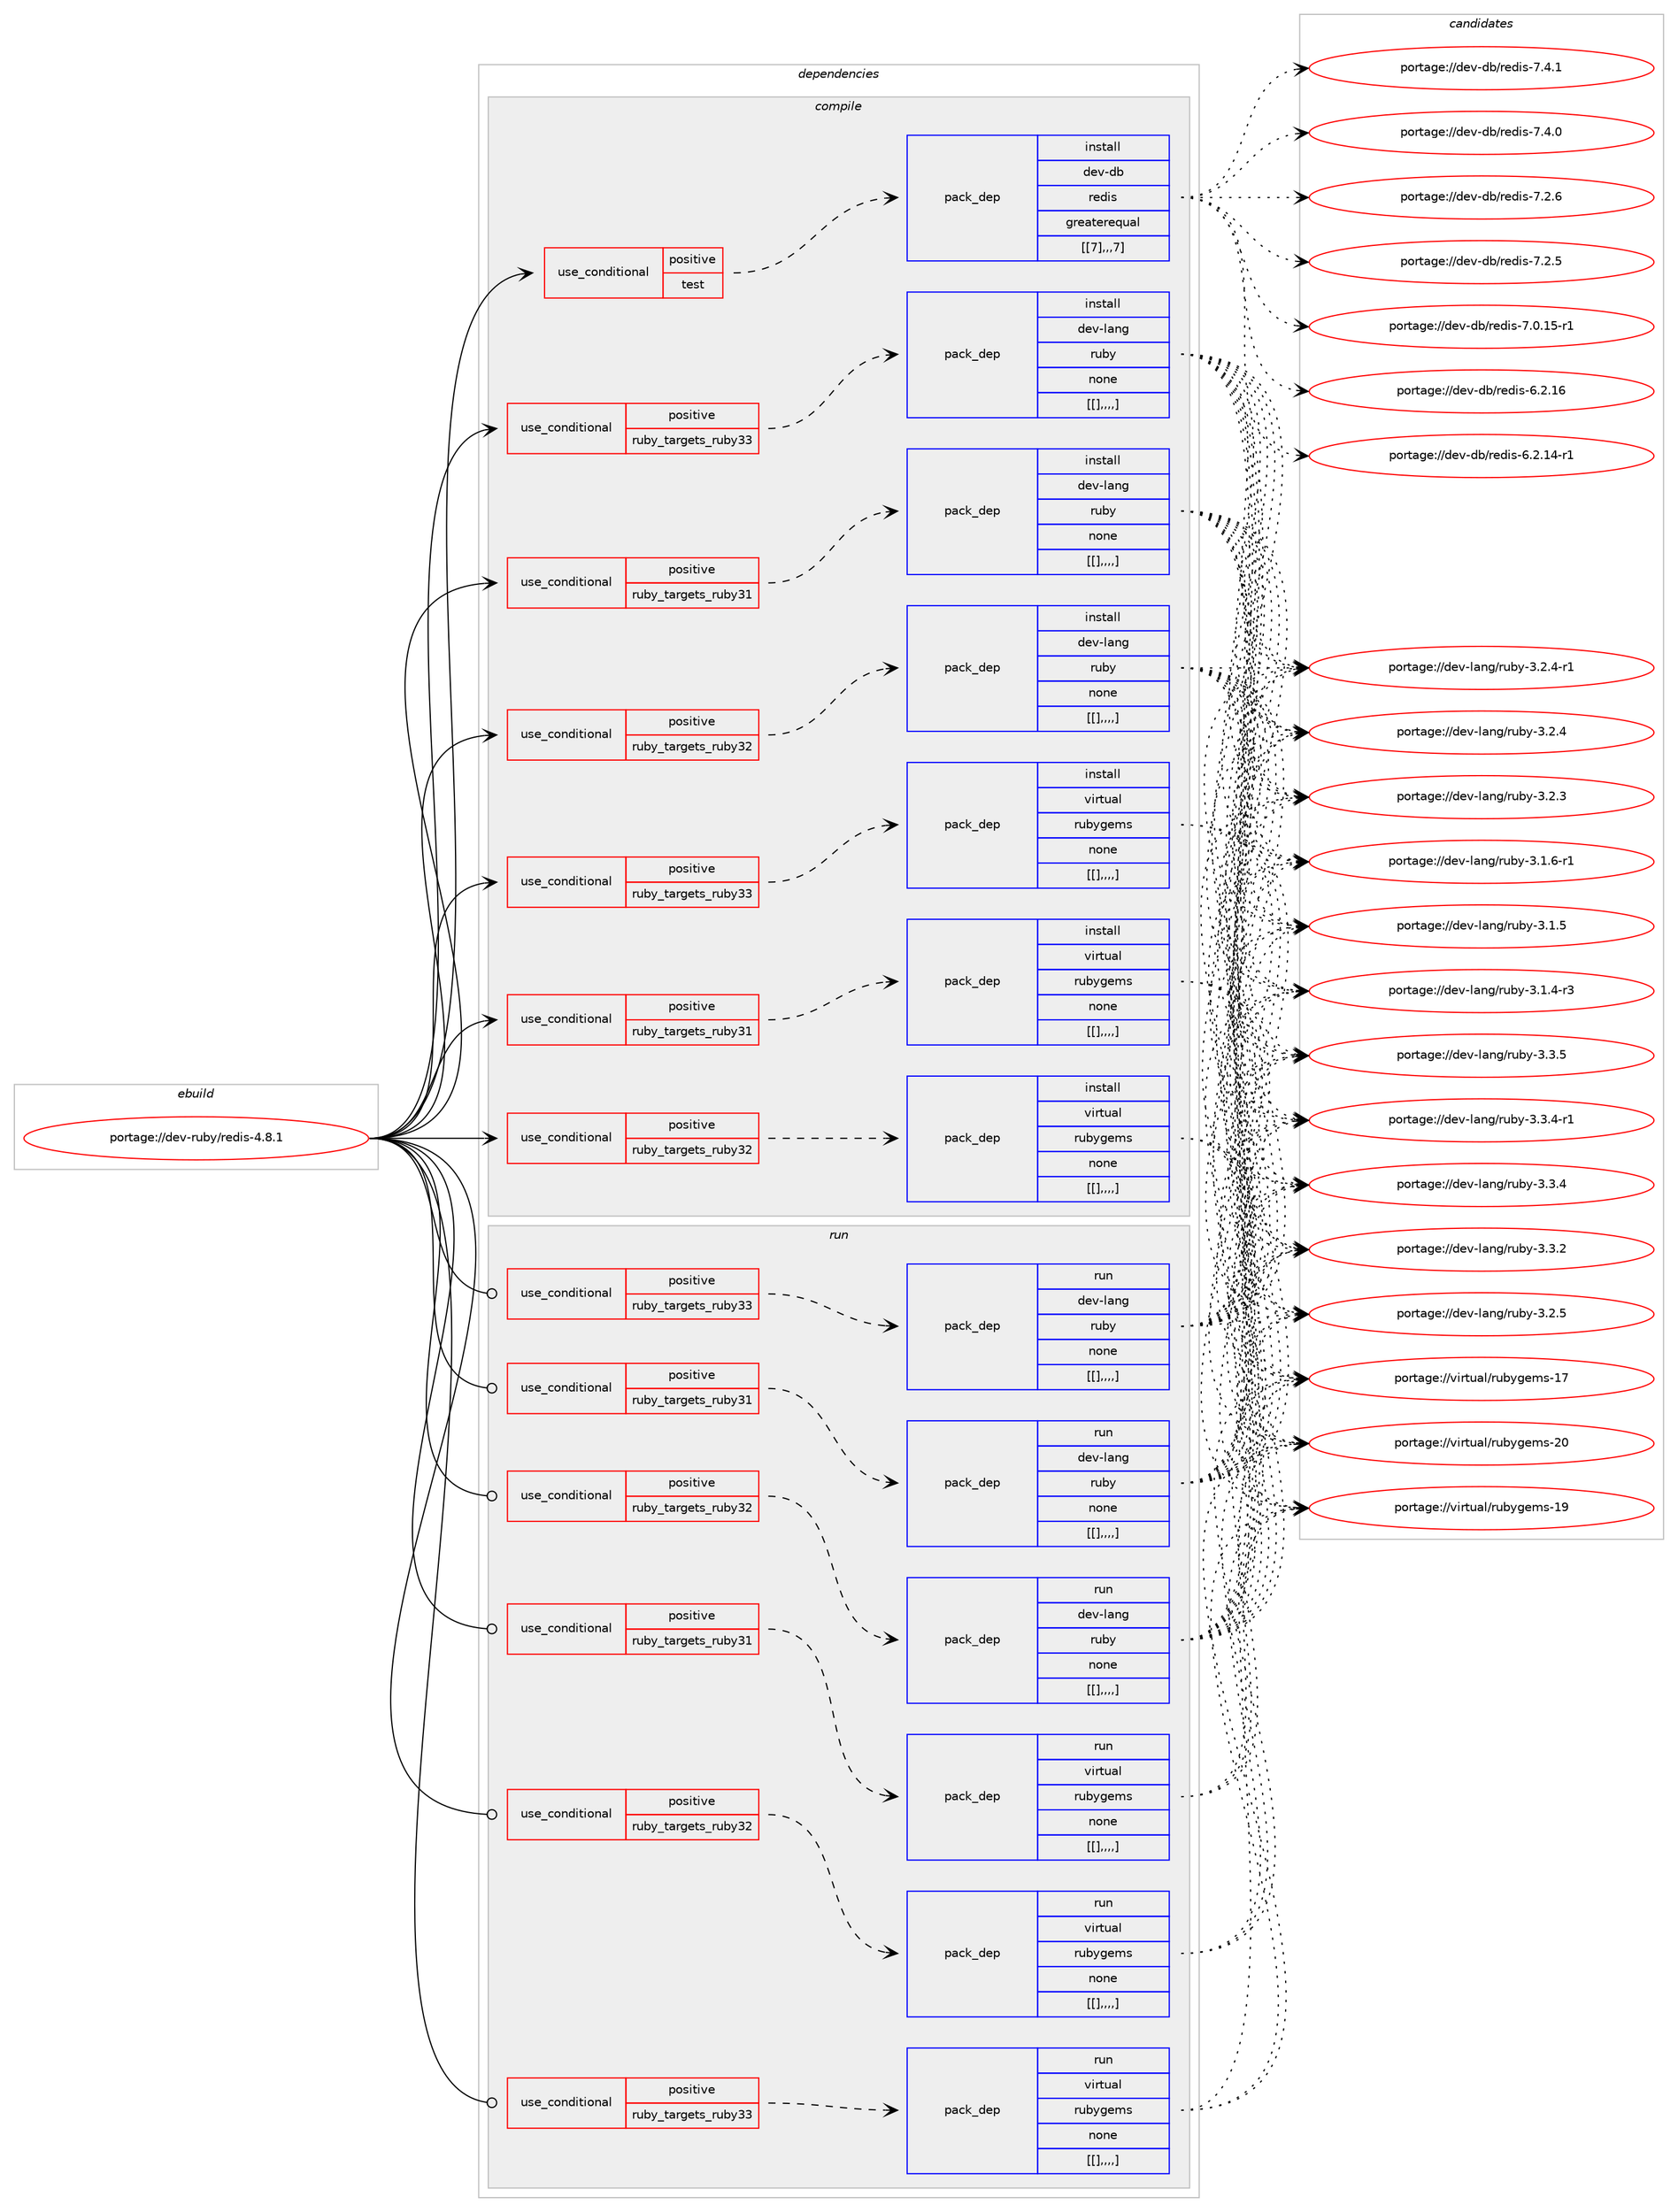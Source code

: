 digraph prolog {

# *************
# Graph options
# *************

newrank=true;
concentrate=true;
compound=true;
graph [rankdir=LR,fontname=Helvetica,fontsize=10,ranksep=1.5];#, ranksep=2.5, nodesep=0.2];
edge  [arrowhead=vee];
node  [fontname=Helvetica,fontsize=10];

# **********
# The ebuild
# **********

subgraph cluster_leftcol {
color=gray;
label=<<i>ebuild</i>>;
id [label="portage://dev-ruby/redis-4.8.1", color=red, width=4, href="../dev-ruby/redis-4.8.1.svg"];
}

# ****************
# The dependencies
# ****************

subgraph cluster_midcol {
color=gray;
label=<<i>dependencies</i>>;
subgraph cluster_compile {
fillcolor="#eeeeee";
style=filled;
label=<<i>compile</i>>;
subgraph cond58443 {
dependency209204 [label=<<TABLE BORDER="0" CELLBORDER="1" CELLSPACING="0" CELLPADDING="4"><TR><TD ROWSPAN="3" CELLPADDING="10">use_conditional</TD></TR><TR><TD>positive</TD></TR><TR><TD>ruby_targets_ruby31</TD></TR></TABLE>>, shape=none, color=red];
subgraph pack149254 {
dependency209220 [label=<<TABLE BORDER="0" CELLBORDER="1" CELLSPACING="0" CELLPADDING="4" WIDTH="220"><TR><TD ROWSPAN="6" CELLPADDING="30">pack_dep</TD></TR><TR><TD WIDTH="110">install</TD></TR><TR><TD>dev-lang</TD></TR><TR><TD>ruby</TD></TR><TR><TD>none</TD></TR><TR><TD>[[],,,,]</TD></TR></TABLE>>, shape=none, color=blue];
}
dependency209204:e -> dependency209220:w [weight=20,style="dashed",arrowhead="vee"];
}
id:e -> dependency209204:w [weight=20,style="solid",arrowhead="vee"];
subgraph cond58506 {
dependency209257 [label=<<TABLE BORDER="0" CELLBORDER="1" CELLSPACING="0" CELLPADDING="4"><TR><TD ROWSPAN="3" CELLPADDING="10">use_conditional</TD></TR><TR><TD>positive</TD></TR><TR><TD>ruby_targets_ruby31</TD></TR></TABLE>>, shape=none, color=red];
subgraph pack149286 {
dependency209284 [label=<<TABLE BORDER="0" CELLBORDER="1" CELLSPACING="0" CELLPADDING="4" WIDTH="220"><TR><TD ROWSPAN="6" CELLPADDING="30">pack_dep</TD></TR><TR><TD WIDTH="110">install</TD></TR><TR><TD>virtual</TD></TR><TR><TD>rubygems</TD></TR><TR><TD>none</TD></TR><TR><TD>[[],,,,]</TD></TR></TABLE>>, shape=none, color=blue];
}
dependency209257:e -> dependency209284:w [weight=20,style="dashed",arrowhead="vee"];
}
id:e -> dependency209257:w [weight=20,style="solid",arrowhead="vee"];
subgraph cond58538 {
dependency209292 [label=<<TABLE BORDER="0" CELLBORDER="1" CELLSPACING="0" CELLPADDING="4"><TR><TD ROWSPAN="3" CELLPADDING="10">use_conditional</TD></TR><TR><TD>positive</TD></TR><TR><TD>ruby_targets_ruby32</TD></TR></TABLE>>, shape=none, color=red];
subgraph pack149311 {
dependency209311 [label=<<TABLE BORDER="0" CELLBORDER="1" CELLSPACING="0" CELLPADDING="4" WIDTH="220"><TR><TD ROWSPAN="6" CELLPADDING="30">pack_dep</TD></TR><TR><TD WIDTH="110">install</TD></TR><TR><TD>dev-lang</TD></TR><TR><TD>ruby</TD></TR><TR><TD>none</TD></TR><TR><TD>[[],,,,]</TD></TR></TABLE>>, shape=none, color=blue];
}
dependency209292:e -> dependency209311:w [weight=20,style="dashed",arrowhead="vee"];
}
id:e -> dependency209292:w [weight=20,style="solid",arrowhead="vee"];
subgraph cond58549 {
dependency209329 [label=<<TABLE BORDER="0" CELLBORDER="1" CELLSPACING="0" CELLPADDING="4"><TR><TD ROWSPAN="3" CELLPADDING="10">use_conditional</TD></TR><TR><TD>positive</TD></TR><TR><TD>ruby_targets_ruby32</TD></TR></TABLE>>, shape=none, color=red];
subgraph pack149322 {
dependency209332 [label=<<TABLE BORDER="0" CELLBORDER="1" CELLSPACING="0" CELLPADDING="4" WIDTH="220"><TR><TD ROWSPAN="6" CELLPADDING="30">pack_dep</TD></TR><TR><TD WIDTH="110">install</TD></TR><TR><TD>virtual</TD></TR><TR><TD>rubygems</TD></TR><TR><TD>none</TD></TR><TR><TD>[[],,,,]</TD></TR></TABLE>>, shape=none, color=blue];
}
dependency209329:e -> dependency209332:w [weight=20,style="dashed",arrowhead="vee"];
}
id:e -> dependency209329:w [weight=20,style="solid",arrowhead="vee"];
subgraph cond58554 {
dependency209369 [label=<<TABLE BORDER="0" CELLBORDER="1" CELLSPACING="0" CELLPADDING="4"><TR><TD ROWSPAN="3" CELLPADDING="10">use_conditional</TD></TR><TR><TD>positive</TD></TR><TR><TD>ruby_targets_ruby33</TD></TR></TABLE>>, shape=none, color=red];
subgraph pack149363 {
dependency209407 [label=<<TABLE BORDER="0" CELLBORDER="1" CELLSPACING="0" CELLPADDING="4" WIDTH="220"><TR><TD ROWSPAN="6" CELLPADDING="30">pack_dep</TD></TR><TR><TD WIDTH="110">install</TD></TR><TR><TD>dev-lang</TD></TR><TR><TD>ruby</TD></TR><TR><TD>none</TD></TR><TR><TD>[[],,,,]</TD></TR></TABLE>>, shape=none, color=blue];
}
dependency209369:e -> dependency209407:w [weight=20,style="dashed",arrowhead="vee"];
}
id:e -> dependency209369:w [weight=20,style="solid",arrowhead="vee"];
subgraph cond58590 {
dependency209414 [label=<<TABLE BORDER="0" CELLBORDER="1" CELLSPACING="0" CELLPADDING="4"><TR><TD ROWSPAN="3" CELLPADDING="10">use_conditional</TD></TR><TR><TD>positive</TD></TR><TR><TD>ruby_targets_ruby33</TD></TR></TABLE>>, shape=none, color=red];
subgraph pack149379 {
dependency209430 [label=<<TABLE BORDER="0" CELLBORDER="1" CELLSPACING="0" CELLPADDING="4" WIDTH="220"><TR><TD ROWSPAN="6" CELLPADDING="30">pack_dep</TD></TR><TR><TD WIDTH="110">install</TD></TR><TR><TD>virtual</TD></TR><TR><TD>rubygems</TD></TR><TR><TD>none</TD></TR><TR><TD>[[],,,,]</TD></TR></TABLE>>, shape=none, color=blue];
}
dependency209414:e -> dependency209430:w [weight=20,style="dashed",arrowhead="vee"];
}
id:e -> dependency209414:w [weight=20,style="solid",arrowhead="vee"];
subgraph cond58602 {
dependency209435 [label=<<TABLE BORDER="0" CELLBORDER="1" CELLSPACING="0" CELLPADDING="4"><TR><TD ROWSPAN="3" CELLPADDING="10">use_conditional</TD></TR><TR><TD>positive</TD></TR><TR><TD>test</TD></TR></TABLE>>, shape=none, color=red];
subgraph pack149389 {
dependency209501 [label=<<TABLE BORDER="0" CELLBORDER="1" CELLSPACING="0" CELLPADDING="4" WIDTH="220"><TR><TD ROWSPAN="6" CELLPADDING="30">pack_dep</TD></TR><TR><TD WIDTH="110">install</TD></TR><TR><TD>dev-db</TD></TR><TR><TD>redis</TD></TR><TR><TD>greaterequal</TD></TR><TR><TD>[[7],,,7]</TD></TR></TABLE>>, shape=none, color=blue];
}
dependency209435:e -> dependency209501:w [weight=20,style="dashed",arrowhead="vee"];
}
id:e -> dependency209435:w [weight=20,style="solid",arrowhead="vee"];
}
subgraph cluster_compileandrun {
fillcolor="#eeeeee";
style=filled;
label=<<i>compile and run</i>>;
}
subgraph cluster_run {
fillcolor="#eeeeee";
style=filled;
label=<<i>run</i>>;
subgraph cond58653 {
dependency209551 [label=<<TABLE BORDER="0" CELLBORDER="1" CELLSPACING="0" CELLPADDING="4"><TR><TD ROWSPAN="3" CELLPADDING="10">use_conditional</TD></TR><TR><TD>positive</TD></TR><TR><TD>ruby_targets_ruby31</TD></TR></TABLE>>, shape=none, color=red];
subgraph pack149440 {
dependency209565 [label=<<TABLE BORDER="0" CELLBORDER="1" CELLSPACING="0" CELLPADDING="4" WIDTH="220"><TR><TD ROWSPAN="6" CELLPADDING="30">pack_dep</TD></TR><TR><TD WIDTH="110">run</TD></TR><TR><TD>dev-lang</TD></TR><TR><TD>ruby</TD></TR><TR><TD>none</TD></TR><TR><TD>[[],,,,]</TD></TR></TABLE>>, shape=none, color=blue];
}
dependency209551:e -> dependency209565:w [weight=20,style="dashed",arrowhead="vee"];
}
id:e -> dependency209551:w [weight=20,style="solid",arrowhead="odot"];
subgraph cond58699 {
dependency209635 [label=<<TABLE BORDER="0" CELLBORDER="1" CELLSPACING="0" CELLPADDING="4"><TR><TD ROWSPAN="3" CELLPADDING="10">use_conditional</TD></TR><TR><TD>positive</TD></TR><TR><TD>ruby_targets_ruby31</TD></TR></TABLE>>, shape=none, color=red];
subgraph pack149481 {
dependency209638 [label=<<TABLE BORDER="0" CELLBORDER="1" CELLSPACING="0" CELLPADDING="4" WIDTH="220"><TR><TD ROWSPAN="6" CELLPADDING="30">pack_dep</TD></TR><TR><TD WIDTH="110">run</TD></TR><TR><TD>virtual</TD></TR><TR><TD>rubygems</TD></TR><TR><TD>none</TD></TR><TR><TD>[[],,,,]</TD></TR></TABLE>>, shape=none, color=blue];
}
dependency209635:e -> dependency209638:w [weight=20,style="dashed",arrowhead="vee"];
}
id:e -> dependency209635:w [weight=20,style="solid",arrowhead="odot"];
subgraph cond58703 {
dependency209642 [label=<<TABLE BORDER="0" CELLBORDER="1" CELLSPACING="0" CELLPADDING="4"><TR><TD ROWSPAN="3" CELLPADDING="10">use_conditional</TD></TR><TR><TD>positive</TD></TR><TR><TD>ruby_targets_ruby32</TD></TR></TABLE>>, shape=none, color=red];
subgraph pack149499 {
dependency209665 [label=<<TABLE BORDER="0" CELLBORDER="1" CELLSPACING="0" CELLPADDING="4" WIDTH="220"><TR><TD ROWSPAN="6" CELLPADDING="30">pack_dep</TD></TR><TR><TD WIDTH="110">run</TD></TR><TR><TD>dev-lang</TD></TR><TR><TD>ruby</TD></TR><TR><TD>none</TD></TR><TR><TD>[[],,,,]</TD></TR></TABLE>>, shape=none, color=blue];
}
dependency209642:e -> dependency209665:w [weight=20,style="dashed",arrowhead="vee"];
}
id:e -> dependency209642:w [weight=20,style="solid",arrowhead="odot"];
subgraph cond58723 {
dependency209681 [label=<<TABLE BORDER="0" CELLBORDER="1" CELLSPACING="0" CELLPADDING="4"><TR><TD ROWSPAN="3" CELLPADDING="10">use_conditional</TD></TR><TR><TD>positive</TD></TR><TR><TD>ruby_targets_ruby32</TD></TR></TABLE>>, shape=none, color=red];
subgraph pack149524 {
dependency209721 [label=<<TABLE BORDER="0" CELLBORDER="1" CELLSPACING="0" CELLPADDING="4" WIDTH="220"><TR><TD ROWSPAN="6" CELLPADDING="30">pack_dep</TD></TR><TR><TD WIDTH="110">run</TD></TR><TR><TD>virtual</TD></TR><TR><TD>rubygems</TD></TR><TR><TD>none</TD></TR><TR><TD>[[],,,,]</TD></TR></TABLE>>, shape=none, color=blue];
}
dependency209681:e -> dependency209721:w [weight=20,style="dashed",arrowhead="vee"];
}
id:e -> dependency209681:w [weight=20,style="solid",arrowhead="odot"];
subgraph cond58751 {
dependency209758 [label=<<TABLE BORDER="0" CELLBORDER="1" CELLSPACING="0" CELLPADDING="4"><TR><TD ROWSPAN="3" CELLPADDING="10">use_conditional</TD></TR><TR><TD>positive</TD></TR><TR><TD>ruby_targets_ruby33</TD></TR></TABLE>>, shape=none, color=red];
subgraph pack149556 {
dependency209778 [label=<<TABLE BORDER="0" CELLBORDER="1" CELLSPACING="0" CELLPADDING="4" WIDTH="220"><TR><TD ROWSPAN="6" CELLPADDING="30">pack_dep</TD></TR><TR><TD WIDTH="110">run</TD></TR><TR><TD>dev-lang</TD></TR><TR><TD>ruby</TD></TR><TR><TD>none</TD></TR><TR><TD>[[],,,,]</TD></TR></TABLE>>, shape=none, color=blue];
}
dependency209758:e -> dependency209778:w [weight=20,style="dashed",arrowhead="vee"];
}
id:e -> dependency209758:w [weight=20,style="solid",arrowhead="odot"];
subgraph cond58773 {
dependency209800 [label=<<TABLE BORDER="0" CELLBORDER="1" CELLSPACING="0" CELLPADDING="4"><TR><TD ROWSPAN="3" CELLPADDING="10">use_conditional</TD></TR><TR><TD>positive</TD></TR><TR><TD>ruby_targets_ruby33</TD></TR></TABLE>>, shape=none, color=red];
subgraph pack149573 {
dependency209804 [label=<<TABLE BORDER="0" CELLBORDER="1" CELLSPACING="0" CELLPADDING="4" WIDTH="220"><TR><TD ROWSPAN="6" CELLPADDING="30">pack_dep</TD></TR><TR><TD WIDTH="110">run</TD></TR><TR><TD>virtual</TD></TR><TR><TD>rubygems</TD></TR><TR><TD>none</TD></TR><TR><TD>[[],,,,]</TD></TR></TABLE>>, shape=none, color=blue];
}
dependency209800:e -> dependency209804:w [weight=20,style="dashed",arrowhead="vee"];
}
id:e -> dependency209800:w [weight=20,style="solid",arrowhead="odot"];
}
}

# **************
# The candidates
# **************

subgraph cluster_choices {
rank=same;
color=gray;
label=<<i>candidates</i>>;

subgraph choice149080 {
color=black;
nodesep=1;
choice10010111845108971101034711411798121455146514653 [label="portage://dev-lang/ruby-3.3.5", color=red, width=4,href="../dev-lang/ruby-3.3.5.svg"];
choice100101118451089711010347114117981214551465146524511449 [label="portage://dev-lang/ruby-3.3.4-r1", color=red, width=4,href="../dev-lang/ruby-3.3.4-r1.svg"];
choice10010111845108971101034711411798121455146514652 [label="portage://dev-lang/ruby-3.3.4", color=red, width=4,href="../dev-lang/ruby-3.3.4.svg"];
choice10010111845108971101034711411798121455146514650 [label="portage://dev-lang/ruby-3.3.2", color=red, width=4,href="../dev-lang/ruby-3.3.2.svg"];
choice10010111845108971101034711411798121455146504653 [label="portage://dev-lang/ruby-3.2.5", color=red, width=4,href="../dev-lang/ruby-3.2.5.svg"];
choice100101118451089711010347114117981214551465046524511449 [label="portage://dev-lang/ruby-3.2.4-r1", color=red, width=4,href="../dev-lang/ruby-3.2.4-r1.svg"];
choice10010111845108971101034711411798121455146504652 [label="portage://dev-lang/ruby-3.2.4", color=red, width=4,href="../dev-lang/ruby-3.2.4.svg"];
choice10010111845108971101034711411798121455146504651 [label="portage://dev-lang/ruby-3.2.3", color=red, width=4,href="../dev-lang/ruby-3.2.3.svg"];
choice100101118451089711010347114117981214551464946544511449 [label="portage://dev-lang/ruby-3.1.6-r1", color=red, width=4,href="../dev-lang/ruby-3.1.6-r1.svg"];
choice10010111845108971101034711411798121455146494653 [label="portage://dev-lang/ruby-3.1.5", color=red, width=4,href="../dev-lang/ruby-3.1.5.svg"];
choice100101118451089711010347114117981214551464946524511451 [label="portage://dev-lang/ruby-3.1.4-r3", color=red, width=4,href="../dev-lang/ruby-3.1.4-r3.svg"];
dependency209220:e -> choice10010111845108971101034711411798121455146514653:w [style=dotted,weight="100"];
dependency209220:e -> choice100101118451089711010347114117981214551465146524511449:w [style=dotted,weight="100"];
dependency209220:e -> choice10010111845108971101034711411798121455146514652:w [style=dotted,weight="100"];
dependency209220:e -> choice10010111845108971101034711411798121455146514650:w [style=dotted,weight="100"];
dependency209220:e -> choice10010111845108971101034711411798121455146504653:w [style=dotted,weight="100"];
dependency209220:e -> choice100101118451089711010347114117981214551465046524511449:w [style=dotted,weight="100"];
dependency209220:e -> choice10010111845108971101034711411798121455146504652:w [style=dotted,weight="100"];
dependency209220:e -> choice10010111845108971101034711411798121455146504651:w [style=dotted,weight="100"];
dependency209220:e -> choice100101118451089711010347114117981214551464946544511449:w [style=dotted,weight="100"];
dependency209220:e -> choice10010111845108971101034711411798121455146494653:w [style=dotted,weight="100"];
dependency209220:e -> choice100101118451089711010347114117981214551464946524511451:w [style=dotted,weight="100"];
}
subgraph choice149121 {
color=black;
nodesep=1;
choice118105114116117971084711411798121103101109115455048 [label="portage://virtual/rubygems-20", color=red, width=4,href="../virtual/rubygems-20.svg"];
choice118105114116117971084711411798121103101109115454957 [label="portage://virtual/rubygems-19", color=red, width=4,href="../virtual/rubygems-19.svg"];
choice118105114116117971084711411798121103101109115454955 [label="portage://virtual/rubygems-17", color=red, width=4,href="../virtual/rubygems-17.svg"];
dependency209284:e -> choice118105114116117971084711411798121103101109115455048:w [style=dotted,weight="100"];
dependency209284:e -> choice118105114116117971084711411798121103101109115454957:w [style=dotted,weight="100"];
dependency209284:e -> choice118105114116117971084711411798121103101109115454955:w [style=dotted,weight="100"];
}
subgraph choice149132 {
color=black;
nodesep=1;
choice10010111845108971101034711411798121455146514653 [label="portage://dev-lang/ruby-3.3.5", color=red, width=4,href="../dev-lang/ruby-3.3.5.svg"];
choice100101118451089711010347114117981214551465146524511449 [label="portage://dev-lang/ruby-3.3.4-r1", color=red, width=4,href="../dev-lang/ruby-3.3.4-r1.svg"];
choice10010111845108971101034711411798121455146514652 [label="portage://dev-lang/ruby-3.3.4", color=red, width=4,href="../dev-lang/ruby-3.3.4.svg"];
choice10010111845108971101034711411798121455146514650 [label="portage://dev-lang/ruby-3.3.2", color=red, width=4,href="../dev-lang/ruby-3.3.2.svg"];
choice10010111845108971101034711411798121455146504653 [label="portage://dev-lang/ruby-3.2.5", color=red, width=4,href="../dev-lang/ruby-3.2.5.svg"];
choice100101118451089711010347114117981214551465046524511449 [label="portage://dev-lang/ruby-3.2.4-r1", color=red, width=4,href="../dev-lang/ruby-3.2.4-r1.svg"];
choice10010111845108971101034711411798121455146504652 [label="portage://dev-lang/ruby-3.2.4", color=red, width=4,href="../dev-lang/ruby-3.2.4.svg"];
choice10010111845108971101034711411798121455146504651 [label="portage://dev-lang/ruby-3.2.3", color=red, width=4,href="../dev-lang/ruby-3.2.3.svg"];
choice100101118451089711010347114117981214551464946544511449 [label="portage://dev-lang/ruby-3.1.6-r1", color=red, width=4,href="../dev-lang/ruby-3.1.6-r1.svg"];
choice10010111845108971101034711411798121455146494653 [label="portage://dev-lang/ruby-3.1.5", color=red, width=4,href="../dev-lang/ruby-3.1.5.svg"];
choice100101118451089711010347114117981214551464946524511451 [label="portage://dev-lang/ruby-3.1.4-r3", color=red, width=4,href="../dev-lang/ruby-3.1.4-r3.svg"];
dependency209311:e -> choice10010111845108971101034711411798121455146514653:w [style=dotted,weight="100"];
dependency209311:e -> choice100101118451089711010347114117981214551465146524511449:w [style=dotted,weight="100"];
dependency209311:e -> choice10010111845108971101034711411798121455146514652:w [style=dotted,weight="100"];
dependency209311:e -> choice10010111845108971101034711411798121455146514650:w [style=dotted,weight="100"];
dependency209311:e -> choice10010111845108971101034711411798121455146504653:w [style=dotted,weight="100"];
dependency209311:e -> choice100101118451089711010347114117981214551465046524511449:w [style=dotted,weight="100"];
dependency209311:e -> choice10010111845108971101034711411798121455146504652:w [style=dotted,weight="100"];
dependency209311:e -> choice10010111845108971101034711411798121455146504651:w [style=dotted,weight="100"];
dependency209311:e -> choice100101118451089711010347114117981214551464946544511449:w [style=dotted,weight="100"];
dependency209311:e -> choice10010111845108971101034711411798121455146494653:w [style=dotted,weight="100"];
dependency209311:e -> choice100101118451089711010347114117981214551464946524511451:w [style=dotted,weight="100"];
}
subgraph choice149152 {
color=black;
nodesep=1;
choice118105114116117971084711411798121103101109115455048 [label="portage://virtual/rubygems-20", color=red, width=4,href="../virtual/rubygems-20.svg"];
choice118105114116117971084711411798121103101109115454957 [label="portage://virtual/rubygems-19", color=red, width=4,href="../virtual/rubygems-19.svg"];
choice118105114116117971084711411798121103101109115454955 [label="portage://virtual/rubygems-17", color=red, width=4,href="../virtual/rubygems-17.svg"];
dependency209332:e -> choice118105114116117971084711411798121103101109115455048:w [style=dotted,weight="100"];
dependency209332:e -> choice118105114116117971084711411798121103101109115454957:w [style=dotted,weight="100"];
dependency209332:e -> choice118105114116117971084711411798121103101109115454955:w [style=dotted,weight="100"];
}
subgraph choice149165 {
color=black;
nodesep=1;
choice10010111845108971101034711411798121455146514653 [label="portage://dev-lang/ruby-3.3.5", color=red, width=4,href="../dev-lang/ruby-3.3.5.svg"];
choice100101118451089711010347114117981214551465146524511449 [label="portage://dev-lang/ruby-3.3.4-r1", color=red, width=4,href="../dev-lang/ruby-3.3.4-r1.svg"];
choice10010111845108971101034711411798121455146514652 [label="portage://dev-lang/ruby-3.3.4", color=red, width=4,href="../dev-lang/ruby-3.3.4.svg"];
choice10010111845108971101034711411798121455146514650 [label="portage://dev-lang/ruby-3.3.2", color=red, width=4,href="../dev-lang/ruby-3.3.2.svg"];
choice10010111845108971101034711411798121455146504653 [label="portage://dev-lang/ruby-3.2.5", color=red, width=4,href="../dev-lang/ruby-3.2.5.svg"];
choice100101118451089711010347114117981214551465046524511449 [label="portage://dev-lang/ruby-3.2.4-r1", color=red, width=4,href="../dev-lang/ruby-3.2.4-r1.svg"];
choice10010111845108971101034711411798121455146504652 [label="portage://dev-lang/ruby-3.2.4", color=red, width=4,href="../dev-lang/ruby-3.2.4.svg"];
choice10010111845108971101034711411798121455146504651 [label="portage://dev-lang/ruby-3.2.3", color=red, width=4,href="../dev-lang/ruby-3.2.3.svg"];
choice100101118451089711010347114117981214551464946544511449 [label="portage://dev-lang/ruby-3.1.6-r1", color=red, width=4,href="../dev-lang/ruby-3.1.6-r1.svg"];
choice10010111845108971101034711411798121455146494653 [label="portage://dev-lang/ruby-3.1.5", color=red, width=4,href="../dev-lang/ruby-3.1.5.svg"];
choice100101118451089711010347114117981214551464946524511451 [label="portage://dev-lang/ruby-3.1.4-r3", color=red, width=4,href="../dev-lang/ruby-3.1.4-r3.svg"];
dependency209407:e -> choice10010111845108971101034711411798121455146514653:w [style=dotted,weight="100"];
dependency209407:e -> choice100101118451089711010347114117981214551465146524511449:w [style=dotted,weight="100"];
dependency209407:e -> choice10010111845108971101034711411798121455146514652:w [style=dotted,weight="100"];
dependency209407:e -> choice10010111845108971101034711411798121455146514650:w [style=dotted,weight="100"];
dependency209407:e -> choice10010111845108971101034711411798121455146504653:w [style=dotted,weight="100"];
dependency209407:e -> choice100101118451089711010347114117981214551465046524511449:w [style=dotted,weight="100"];
dependency209407:e -> choice10010111845108971101034711411798121455146504652:w [style=dotted,weight="100"];
dependency209407:e -> choice10010111845108971101034711411798121455146504651:w [style=dotted,weight="100"];
dependency209407:e -> choice100101118451089711010347114117981214551464946544511449:w [style=dotted,weight="100"];
dependency209407:e -> choice10010111845108971101034711411798121455146494653:w [style=dotted,weight="100"];
dependency209407:e -> choice100101118451089711010347114117981214551464946524511451:w [style=dotted,weight="100"];
}
subgraph choice149179 {
color=black;
nodesep=1;
choice118105114116117971084711411798121103101109115455048 [label="portage://virtual/rubygems-20", color=red, width=4,href="../virtual/rubygems-20.svg"];
choice118105114116117971084711411798121103101109115454957 [label="portage://virtual/rubygems-19", color=red, width=4,href="../virtual/rubygems-19.svg"];
choice118105114116117971084711411798121103101109115454955 [label="portage://virtual/rubygems-17", color=red, width=4,href="../virtual/rubygems-17.svg"];
dependency209430:e -> choice118105114116117971084711411798121103101109115455048:w [style=dotted,weight="100"];
dependency209430:e -> choice118105114116117971084711411798121103101109115454957:w [style=dotted,weight="100"];
dependency209430:e -> choice118105114116117971084711411798121103101109115454955:w [style=dotted,weight="100"];
}
subgraph choice149222 {
color=black;
nodesep=1;
choice100101118451009847114101100105115455546524649 [label="portage://dev-db/redis-7.4.1", color=red, width=4,href="../dev-db/redis-7.4.1.svg"];
choice100101118451009847114101100105115455546524648 [label="portage://dev-db/redis-7.4.0", color=red, width=4,href="../dev-db/redis-7.4.0.svg"];
choice100101118451009847114101100105115455546504654 [label="portage://dev-db/redis-7.2.6", color=red, width=4,href="../dev-db/redis-7.2.6.svg"];
choice100101118451009847114101100105115455546504653 [label="portage://dev-db/redis-7.2.5", color=red, width=4,href="../dev-db/redis-7.2.5.svg"];
choice100101118451009847114101100105115455546484649534511449 [label="portage://dev-db/redis-7.0.15-r1", color=red, width=4,href="../dev-db/redis-7.0.15-r1.svg"];
choice10010111845100984711410110010511545544650464954 [label="portage://dev-db/redis-6.2.16", color=red, width=4,href="../dev-db/redis-6.2.16.svg"];
choice100101118451009847114101100105115455446504649524511449 [label="portage://dev-db/redis-6.2.14-r1", color=red, width=4,href="../dev-db/redis-6.2.14-r1.svg"];
dependency209501:e -> choice100101118451009847114101100105115455546524649:w [style=dotted,weight="100"];
dependency209501:e -> choice100101118451009847114101100105115455546524648:w [style=dotted,weight="100"];
dependency209501:e -> choice100101118451009847114101100105115455546504654:w [style=dotted,weight="100"];
dependency209501:e -> choice100101118451009847114101100105115455546504653:w [style=dotted,weight="100"];
dependency209501:e -> choice100101118451009847114101100105115455546484649534511449:w [style=dotted,weight="100"];
dependency209501:e -> choice10010111845100984711410110010511545544650464954:w [style=dotted,weight="100"];
dependency209501:e -> choice100101118451009847114101100105115455446504649524511449:w [style=dotted,weight="100"];
}
subgraph choice149274 {
color=black;
nodesep=1;
choice10010111845108971101034711411798121455146514653 [label="portage://dev-lang/ruby-3.3.5", color=red, width=4,href="../dev-lang/ruby-3.3.5.svg"];
choice100101118451089711010347114117981214551465146524511449 [label="portage://dev-lang/ruby-3.3.4-r1", color=red, width=4,href="../dev-lang/ruby-3.3.4-r1.svg"];
choice10010111845108971101034711411798121455146514652 [label="portage://dev-lang/ruby-3.3.4", color=red, width=4,href="../dev-lang/ruby-3.3.4.svg"];
choice10010111845108971101034711411798121455146514650 [label="portage://dev-lang/ruby-3.3.2", color=red, width=4,href="../dev-lang/ruby-3.3.2.svg"];
choice10010111845108971101034711411798121455146504653 [label="portage://dev-lang/ruby-3.2.5", color=red, width=4,href="../dev-lang/ruby-3.2.5.svg"];
choice100101118451089711010347114117981214551465046524511449 [label="portage://dev-lang/ruby-3.2.4-r1", color=red, width=4,href="../dev-lang/ruby-3.2.4-r1.svg"];
choice10010111845108971101034711411798121455146504652 [label="portage://dev-lang/ruby-3.2.4", color=red, width=4,href="../dev-lang/ruby-3.2.4.svg"];
choice10010111845108971101034711411798121455146504651 [label="portage://dev-lang/ruby-3.2.3", color=red, width=4,href="../dev-lang/ruby-3.2.3.svg"];
choice100101118451089711010347114117981214551464946544511449 [label="portage://dev-lang/ruby-3.1.6-r1", color=red, width=4,href="../dev-lang/ruby-3.1.6-r1.svg"];
choice10010111845108971101034711411798121455146494653 [label="portage://dev-lang/ruby-3.1.5", color=red, width=4,href="../dev-lang/ruby-3.1.5.svg"];
choice100101118451089711010347114117981214551464946524511451 [label="portage://dev-lang/ruby-3.1.4-r3", color=red, width=4,href="../dev-lang/ruby-3.1.4-r3.svg"];
dependency209565:e -> choice10010111845108971101034711411798121455146514653:w [style=dotted,weight="100"];
dependency209565:e -> choice100101118451089711010347114117981214551465146524511449:w [style=dotted,weight="100"];
dependency209565:e -> choice10010111845108971101034711411798121455146514652:w [style=dotted,weight="100"];
dependency209565:e -> choice10010111845108971101034711411798121455146514650:w [style=dotted,weight="100"];
dependency209565:e -> choice10010111845108971101034711411798121455146504653:w [style=dotted,weight="100"];
dependency209565:e -> choice100101118451089711010347114117981214551465046524511449:w [style=dotted,weight="100"];
dependency209565:e -> choice10010111845108971101034711411798121455146504652:w [style=dotted,weight="100"];
dependency209565:e -> choice10010111845108971101034711411798121455146504651:w [style=dotted,weight="100"];
dependency209565:e -> choice100101118451089711010347114117981214551464946544511449:w [style=dotted,weight="100"];
dependency209565:e -> choice10010111845108971101034711411798121455146494653:w [style=dotted,weight="100"];
dependency209565:e -> choice100101118451089711010347114117981214551464946524511451:w [style=dotted,weight="100"];
}
subgraph choice149287 {
color=black;
nodesep=1;
choice118105114116117971084711411798121103101109115455048 [label="portage://virtual/rubygems-20", color=red, width=4,href="../virtual/rubygems-20.svg"];
choice118105114116117971084711411798121103101109115454957 [label="portage://virtual/rubygems-19", color=red, width=4,href="../virtual/rubygems-19.svg"];
choice118105114116117971084711411798121103101109115454955 [label="portage://virtual/rubygems-17", color=red, width=4,href="../virtual/rubygems-17.svg"];
dependency209638:e -> choice118105114116117971084711411798121103101109115455048:w [style=dotted,weight="100"];
dependency209638:e -> choice118105114116117971084711411798121103101109115454957:w [style=dotted,weight="100"];
dependency209638:e -> choice118105114116117971084711411798121103101109115454955:w [style=dotted,weight="100"];
}
subgraph choice149317 {
color=black;
nodesep=1;
choice10010111845108971101034711411798121455146514653 [label="portage://dev-lang/ruby-3.3.5", color=red, width=4,href="../dev-lang/ruby-3.3.5.svg"];
choice100101118451089711010347114117981214551465146524511449 [label="portage://dev-lang/ruby-3.3.4-r1", color=red, width=4,href="../dev-lang/ruby-3.3.4-r1.svg"];
choice10010111845108971101034711411798121455146514652 [label="portage://dev-lang/ruby-3.3.4", color=red, width=4,href="../dev-lang/ruby-3.3.4.svg"];
choice10010111845108971101034711411798121455146514650 [label="portage://dev-lang/ruby-3.3.2", color=red, width=4,href="../dev-lang/ruby-3.3.2.svg"];
choice10010111845108971101034711411798121455146504653 [label="portage://dev-lang/ruby-3.2.5", color=red, width=4,href="../dev-lang/ruby-3.2.5.svg"];
choice100101118451089711010347114117981214551465046524511449 [label="portage://dev-lang/ruby-3.2.4-r1", color=red, width=4,href="../dev-lang/ruby-3.2.4-r1.svg"];
choice10010111845108971101034711411798121455146504652 [label="portage://dev-lang/ruby-3.2.4", color=red, width=4,href="../dev-lang/ruby-3.2.4.svg"];
choice10010111845108971101034711411798121455146504651 [label="portage://dev-lang/ruby-3.2.3", color=red, width=4,href="../dev-lang/ruby-3.2.3.svg"];
choice100101118451089711010347114117981214551464946544511449 [label="portage://dev-lang/ruby-3.1.6-r1", color=red, width=4,href="../dev-lang/ruby-3.1.6-r1.svg"];
choice10010111845108971101034711411798121455146494653 [label="portage://dev-lang/ruby-3.1.5", color=red, width=4,href="../dev-lang/ruby-3.1.5.svg"];
choice100101118451089711010347114117981214551464946524511451 [label="portage://dev-lang/ruby-3.1.4-r3", color=red, width=4,href="../dev-lang/ruby-3.1.4-r3.svg"];
dependency209665:e -> choice10010111845108971101034711411798121455146514653:w [style=dotted,weight="100"];
dependency209665:e -> choice100101118451089711010347114117981214551465146524511449:w [style=dotted,weight="100"];
dependency209665:e -> choice10010111845108971101034711411798121455146514652:w [style=dotted,weight="100"];
dependency209665:e -> choice10010111845108971101034711411798121455146514650:w [style=dotted,weight="100"];
dependency209665:e -> choice10010111845108971101034711411798121455146504653:w [style=dotted,weight="100"];
dependency209665:e -> choice100101118451089711010347114117981214551465046524511449:w [style=dotted,weight="100"];
dependency209665:e -> choice10010111845108971101034711411798121455146504652:w [style=dotted,weight="100"];
dependency209665:e -> choice10010111845108971101034711411798121455146504651:w [style=dotted,weight="100"];
dependency209665:e -> choice100101118451089711010347114117981214551464946544511449:w [style=dotted,weight="100"];
dependency209665:e -> choice10010111845108971101034711411798121455146494653:w [style=dotted,weight="100"];
dependency209665:e -> choice100101118451089711010347114117981214551464946524511451:w [style=dotted,weight="100"];
}
subgraph choice149323 {
color=black;
nodesep=1;
choice118105114116117971084711411798121103101109115455048 [label="portage://virtual/rubygems-20", color=red, width=4,href="../virtual/rubygems-20.svg"];
choice118105114116117971084711411798121103101109115454957 [label="portage://virtual/rubygems-19", color=red, width=4,href="../virtual/rubygems-19.svg"];
choice118105114116117971084711411798121103101109115454955 [label="portage://virtual/rubygems-17", color=red, width=4,href="../virtual/rubygems-17.svg"];
dependency209721:e -> choice118105114116117971084711411798121103101109115455048:w [style=dotted,weight="100"];
dependency209721:e -> choice118105114116117971084711411798121103101109115454957:w [style=dotted,weight="100"];
dependency209721:e -> choice118105114116117971084711411798121103101109115454955:w [style=dotted,weight="100"];
}
subgraph choice149339 {
color=black;
nodesep=1;
choice10010111845108971101034711411798121455146514653 [label="portage://dev-lang/ruby-3.3.5", color=red, width=4,href="../dev-lang/ruby-3.3.5.svg"];
choice100101118451089711010347114117981214551465146524511449 [label="portage://dev-lang/ruby-3.3.4-r1", color=red, width=4,href="../dev-lang/ruby-3.3.4-r1.svg"];
choice10010111845108971101034711411798121455146514652 [label="portage://dev-lang/ruby-3.3.4", color=red, width=4,href="../dev-lang/ruby-3.3.4.svg"];
choice10010111845108971101034711411798121455146514650 [label="portage://dev-lang/ruby-3.3.2", color=red, width=4,href="../dev-lang/ruby-3.3.2.svg"];
choice10010111845108971101034711411798121455146504653 [label="portage://dev-lang/ruby-3.2.5", color=red, width=4,href="../dev-lang/ruby-3.2.5.svg"];
choice100101118451089711010347114117981214551465046524511449 [label="portage://dev-lang/ruby-3.2.4-r1", color=red, width=4,href="../dev-lang/ruby-3.2.4-r1.svg"];
choice10010111845108971101034711411798121455146504652 [label="portage://dev-lang/ruby-3.2.4", color=red, width=4,href="../dev-lang/ruby-3.2.4.svg"];
choice10010111845108971101034711411798121455146504651 [label="portage://dev-lang/ruby-3.2.3", color=red, width=4,href="../dev-lang/ruby-3.2.3.svg"];
choice100101118451089711010347114117981214551464946544511449 [label="portage://dev-lang/ruby-3.1.6-r1", color=red, width=4,href="../dev-lang/ruby-3.1.6-r1.svg"];
choice10010111845108971101034711411798121455146494653 [label="portage://dev-lang/ruby-3.1.5", color=red, width=4,href="../dev-lang/ruby-3.1.5.svg"];
choice100101118451089711010347114117981214551464946524511451 [label="portage://dev-lang/ruby-3.1.4-r3", color=red, width=4,href="../dev-lang/ruby-3.1.4-r3.svg"];
dependency209778:e -> choice10010111845108971101034711411798121455146514653:w [style=dotted,weight="100"];
dependency209778:e -> choice100101118451089711010347114117981214551465146524511449:w [style=dotted,weight="100"];
dependency209778:e -> choice10010111845108971101034711411798121455146514652:w [style=dotted,weight="100"];
dependency209778:e -> choice10010111845108971101034711411798121455146514650:w [style=dotted,weight="100"];
dependency209778:e -> choice10010111845108971101034711411798121455146504653:w [style=dotted,weight="100"];
dependency209778:e -> choice100101118451089711010347114117981214551465046524511449:w [style=dotted,weight="100"];
dependency209778:e -> choice10010111845108971101034711411798121455146504652:w [style=dotted,weight="100"];
dependency209778:e -> choice10010111845108971101034711411798121455146504651:w [style=dotted,weight="100"];
dependency209778:e -> choice100101118451089711010347114117981214551464946544511449:w [style=dotted,weight="100"];
dependency209778:e -> choice10010111845108971101034711411798121455146494653:w [style=dotted,weight="100"];
dependency209778:e -> choice100101118451089711010347114117981214551464946524511451:w [style=dotted,weight="100"];
}
subgraph choice149358 {
color=black;
nodesep=1;
choice118105114116117971084711411798121103101109115455048 [label="portage://virtual/rubygems-20", color=red, width=4,href="../virtual/rubygems-20.svg"];
choice118105114116117971084711411798121103101109115454957 [label="portage://virtual/rubygems-19", color=red, width=4,href="../virtual/rubygems-19.svg"];
choice118105114116117971084711411798121103101109115454955 [label="portage://virtual/rubygems-17", color=red, width=4,href="../virtual/rubygems-17.svg"];
dependency209804:e -> choice118105114116117971084711411798121103101109115455048:w [style=dotted,weight="100"];
dependency209804:e -> choice118105114116117971084711411798121103101109115454957:w [style=dotted,weight="100"];
dependency209804:e -> choice118105114116117971084711411798121103101109115454955:w [style=dotted,weight="100"];
}
}

}
